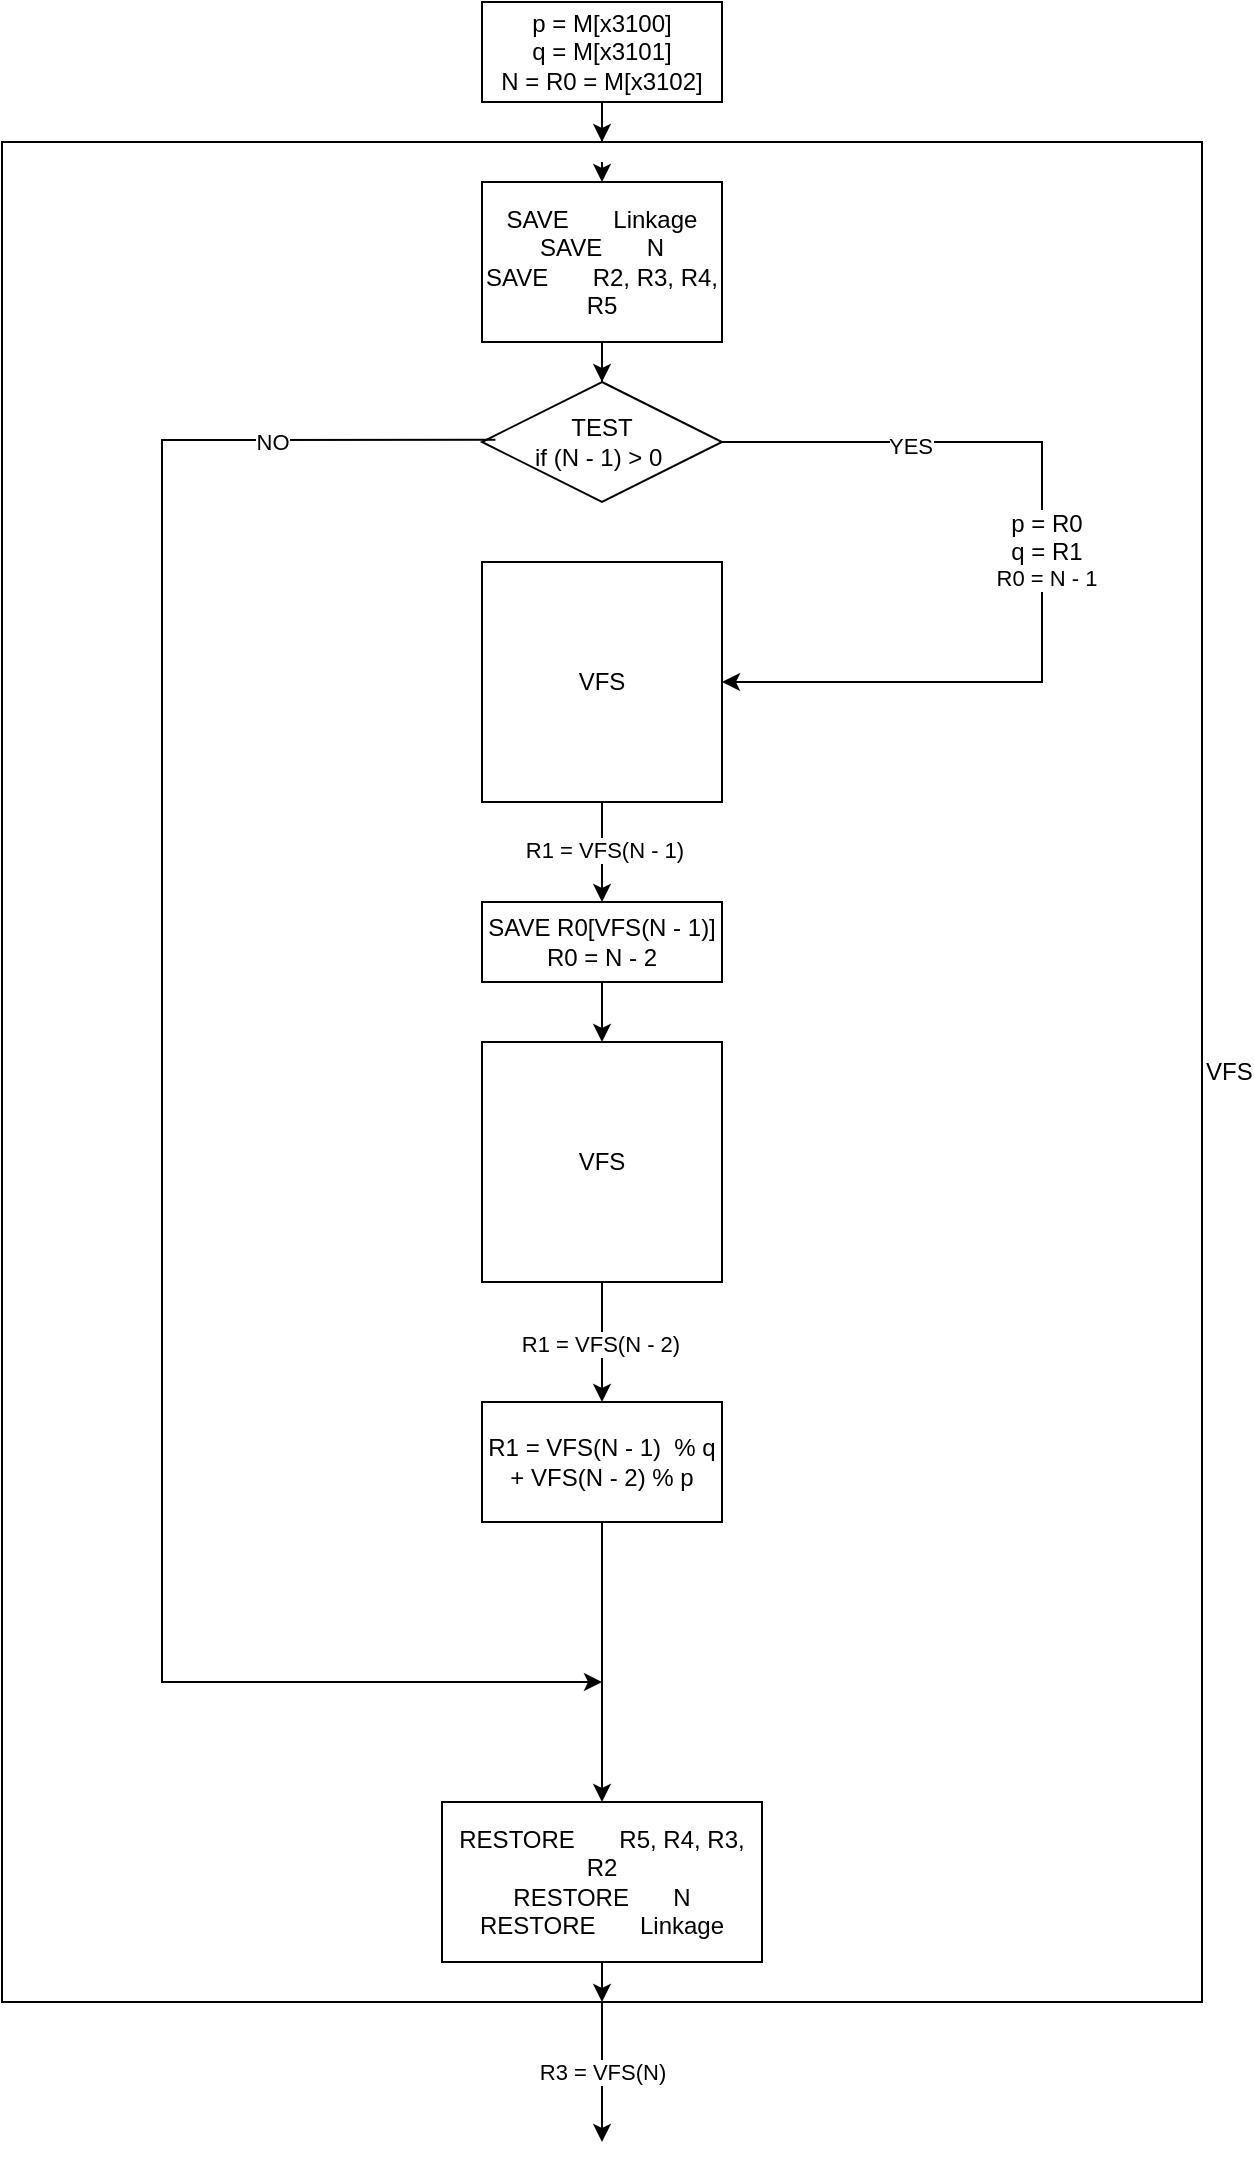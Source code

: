 <mxfile version="20.3.0" type="device"><diagram id="FtjvitjZ9ikOnFC8k6Gk" name="第 1 页"><mxGraphModel dx="772" dy="876" grid="1" gridSize="10" guides="1" tooltips="1" connect="1" arrows="1" fold="1" page="1" pageScale="1" pageWidth="827" pageHeight="1169" background="none" math="0" shadow="0"><root><mxCell id="0"/><mxCell id="1" parent="0"/><mxCell id="iiDlyNgmfDOvleHstMD--39" value="R3 = VFS(N)" style="edgeStyle=none;rounded=0;orthogonalLoop=1;jettySize=auto;html=1;" parent="1" source="iiDlyNgmfDOvleHstMD--1" edge="1"><mxGeometry relative="1" as="geometry"><mxPoint x="420" y="1070" as="targetPoint"/></mxGeometry></mxCell><mxCell id="iiDlyNgmfDOvleHstMD--1" value="VFS" style="rounded=0;whiteSpace=wrap;html=1;fillColor=none;labelPosition=right;verticalLabelPosition=middle;align=left;verticalAlign=middle;" parent="1" vertex="1"><mxGeometry x="120" y="70" width="600" height="930" as="geometry"/></mxCell><mxCell id="iiDlyNgmfDOvleHstMD--4" value="" style="edgeStyle=orthogonalEdgeStyle;rounded=0;orthogonalLoop=1;jettySize=auto;html=1;" parent="1" source="iiDlyNgmfDOvleHstMD--3" target="iiDlyNgmfDOvleHstMD--1" edge="1"><mxGeometry relative="1" as="geometry"/></mxCell><mxCell id="iiDlyNgmfDOvleHstMD--3" value="p = M[x3100]&lt;br&gt;q = M[x3101]&lt;br&gt;N = R0 = M[x3102]" style="rounded=0;whiteSpace=wrap;html=1;" parent="1" vertex="1"><mxGeometry x="360" width="120" height="50" as="geometry"/></mxCell><mxCell id="iiDlyNgmfDOvleHstMD--11" value="" style="edgeStyle=orthogonalEdgeStyle;rounded=0;orthogonalLoop=1;jettySize=auto;html=1;" parent="1" source="iiDlyNgmfDOvleHstMD--6" target="iiDlyNgmfDOvleHstMD--9" edge="1"><mxGeometry relative="1" as="geometry"/></mxCell><mxCell id="iiDlyNgmfDOvleHstMD--6" value="SAVE&lt;span style=&quot;white-space: pre;&quot;&gt;&#9;&lt;/span&gt;Linkage&lt;br&gt;SAVE&lt;span style=&quot;white-space: pre;&quot;&gt;&#9;&lt;/span&gt;N&lt;br&gt;SAVE&lt;span style=&quot;white-space: pre;&quot;&gt;&#9;&lt;/span&gt;R2, R3, R4, R5" style="rounded=0;whiteSpace=wrap;html=1;fillColor=default;" parent="1" vertex="1"><mxGeometry x="360" y="90" width="120" height="80" as="geometry"/></mxCell><mxCell id="iiDlyNgmfDOvleHstMD--8" value="" style="endArrow=classic;html=1;rounded=0;entryX=0.5;entryY=0;entryDx=0;entryDy=0;" parent="1" target="iiDlyNgmfDOvleHstMD--6" edge="1"><mxGeometry width="50" height="50" relative="1" as="geometry"><mxPoint x="420" y="80" as="sourcePoint"/><mxPoint x="498.49" y="350" as="targetPoint"/></mxGeometry></mxCell><mxCell id="iiDlyNgmfDOvleHstMD--23" style="edgeStyle=none;rounded=0;orthogonalLoop=1;jettySize=auto;html=1;exitX=1;exitY=0.5;exitDx=0;exitDy=0;entryX=1;entryY=0.5;entryDx=0;entryDy=0;" parent="1" source="iiDlyNgmfDOvleHstMD--9" target="iiDlyNgmfDOvleHstMD--18" edge="1"><mxGeometry relative="1" as="geometry"><Array as="points"><mxPoint x="640" y="220"/><mxPoint x="640" y="340"/></Array></mxGeometry></mxCell><mxCell id="iiDlyNgmfDOvleHstMD--24" value="&lt;span style=&quot;font-size: 12px;&quot;&gt;p = R0&lt;/span&gt;&lt;br style=&quot;font-size: 12px;&quot;&gt;&lt;span style=&quot;font-size: 12px;&quot;&gt;q = R1&lt;/span&gt;&lt;br&gt;R0 = N - 1" style="edgeLabel;html=1;align=center;verticalAlign=middle;resizable=0;points=[];" parent="iiDlyNgmfDOvleHstMD--23" vertex="1" connectable="0"><mxGeometry x="-0.028" y="2" relative="1" as="geometry"><mxPoint as="offset"/></mxGeometry></mxCell><mxCell id="iiDlyNgmfDOvleHstMD--25" value="YES" style="edgeLabel;html=1;align=center;verticalAlign=middle;resizable=0;points=[];" parent="iiDlyNgmfDOvleHstMD--23" vertex="1" connectable="0"><mxGeometry x="-0.576" y="-2" relative="1" as="geometry"><mxPoint as="offset"/></mxGeometry></mxCell><mxCell id="iiDlyNgmfDOvleHstMD--9" value="TEST&lt;br&gt;if (N - 1) &amp;gt; 0&amp;nbsp;" style="rhombus;whiteSpace=wrap;html=1;fillColor=default;" parent="1" vertex="1"><mxGeometry x="360" y="190" width="120" height="60" as="geometry"/></mxCell><mxCell id="iiDlyNgmfDOvleHstMD--28" value="" style="edgeStyle=none;rounded=0;orthogonalLoop=1;jettySize=auto;html=1;" parent="1" source="iiDlyNgmfDOvleHstMD--18" target="iiDlyNgmfDOvleHstMD--27" edge="1"><mxGeometry relative="1" as="geometry"/></mxCell><mxCell id="iiDlyNgmfDOvleHstMD--29" value="R1 = VFS(N - 1)" style="edgeLabel;html=1;align=center;verticalAlign=middle;resizable=0;points=[];" parent="iiDlyNgmfDOvleHstMD--28" vertex="1" connectable="0"><mxGeometry x="-0.041" y="1" relative="1" as="geometry"><mxPoint as="offset"/></mxGeometry></mxCell><mxCell id="iiDlyNgmfDOvleHstMD--18" value="VFS" style="rounded=0;whiteSpace=wrap;html=1;fillColor=default;" parent="1" vertex="1"><mxGeometry x="360" y="280" width="120" height="120" as="geometry"/></mxCell><mxCell id="iiDlyNgmfDOvleHstMD--32" value="" style="edgeStyle=none;rounded=0;orthogonalLoop=1;jettySize=auto;html=1;" parent="1" source="iiDlyNgmfDOvleHstMD--27" target="iiDlyNgmfDOvleHstMD--31" edge="1"><mxGeometry relative="1" as="geometry"/></mxCell><mxCell id="iiDlyNgmfDOvleHstMD--27" value="SAVE R0[VFS(N - 1)]&lt;br&gt;R0 = N - 2" style="rounded=0;whiteSpace=wrap;html=1;fillColor=default;" parent="1" vertex="1"><mxGeometry x="360" y="450" width="120" height="40" as="geometry"/></mxCell><mxCell id="iiDlyNgmfDOvleHstMD--35" value="" style="edgeStyle=none;rounded=0;orthogonalLoop=1;jettySize=auto;html=1;" parent="1" source="iiDlyNgmfDOvleHstMD--31" target="iiDlyNgmfDOvleHstMD--34" edge="1"><mxGeometry relative="1" as="geometry"/></mxCell><mxCell id="iiDlyNgmfDOvleHstMD--36" value="R1 = VFS(N - 2)" style="edgeLabel;html=1;align=center;verticalAlign=middle;resizable=0;points=[];" parent="iiDlyNgmfDOvleHstMD--35" vertex="1" connectable="0"><mxGeometry x="0.041" y="-1" relative="1" as="geometry"><mxPoint as="offset"/></mxGeometry></mxCell><mxCell id="iiDlyNgmfDOvleHstMD--31" value="VFS" style="rounded=0;whiteSpace=wrap;html=1;fillColor=default;" parent="1" vertex="1"><mxGeometry x="360" y="520" width="120" height="120" as="geometry"/></mxCell><mxCell id="iiDlyNgmfDOvleHstMD--38" style="edgeStyle=none;rounded=0;orthogonalLoop=1;jettySize=auto;html=1;exitX=0.5;exitY=1;exitDx=0;exitDy=0;" parent="1" source="iiDlyNgmfDOvleHstMD--33" edge="1"><mxGeometry relative="1" as="geometry"><mxPoint x="420" y="1000" as="targetPoint"/></mxGeometry></mxCell><mxCell id="iiDlyNgmfDOvleHstMD--33" value="RESTORE&lt;span style=&quot;white-space: pre;&quot;&gt;&#9;&lt;/span&gt;R5, R4, R3, R2&lt;br&gt;RESTORE&lt;span style=&quot;white-space: pre;&quot;&gt;&#9;&lt;/span&gt;N&lt;br&gt;RESTORE&lt;span style=&quot;white-space: pre;&quot;&gt;&#9;&lt;/span&gt;Linkage" style="rounded=0;whiteSpace=wrap;html=1;fillColor=default;" parent="1" vertex="1"><mxGeometry x="340" y="900" width="160" height="80" as="geometry"/></mxCell><mxCell id="iiDlyNgmfDOvleHstMD--37" style="edgeStyle=none;rounded=0;orthogonalLoop=1;jettySize=auto;html=1;" parent="1" source="iiDlyNgmfDOvleHstMD--34" target="iiDlyNgmfDOvleHstMD--33" edge="1"><mxGeometry relative="1" as="geometry"/></mxCell><mxCell id="iiDlyNgmfDOvleHstMD--34" value="R1 = VFS(N - 1)&amp;nbsp; % q + VFS(N - 2) % p" style="rounded=0;whiteSpace=wrap;html=1;fillColor=default;" parent="1" vertex="1"><mxGeometry x="360" y="700" width="120" height="60" as="geometry"/></mxCell><mxCell id="iiDlyNgmfDOvleHstMD--43" value="" style="edgeStyle=none;orthogonalLoop=1;jettySize=auto;html=1;rounded=0;exitX=0.056;exitY=0.481;exitDx=0;exitDy=0;exitPerimeter=0;" parent="1" source="iiDlyNgmfDOvleHstMD--9" edge="1"><mxGeometry width="80" relative="1" as="geometry"><mxPoint x="210" y="260" as="sourcePoint"/><mxPoint x="420" y="840" as="targetPoint"/><Array as="points"><mxPoint x="200" y="219"/><mxPoint x="200" y="840"/></Array></mxGeometry></mxCell><mxCell id="iiDlyNgmfDOvleHstMD--44" value="NO" style="edgeLabel;html=1;align=center;verticalAlign=middle;resizable=0;points=[];" parent="iiDlyNgmfDOvleHstMD--43" vertex="1" connectable="0"><mxGeometry x="-0.779" y="1" relative="1" as="geometry"><mxPoint as="offset"/></mxGeometry></mxCell></root></mxGraphModel></diagram></mxfile>